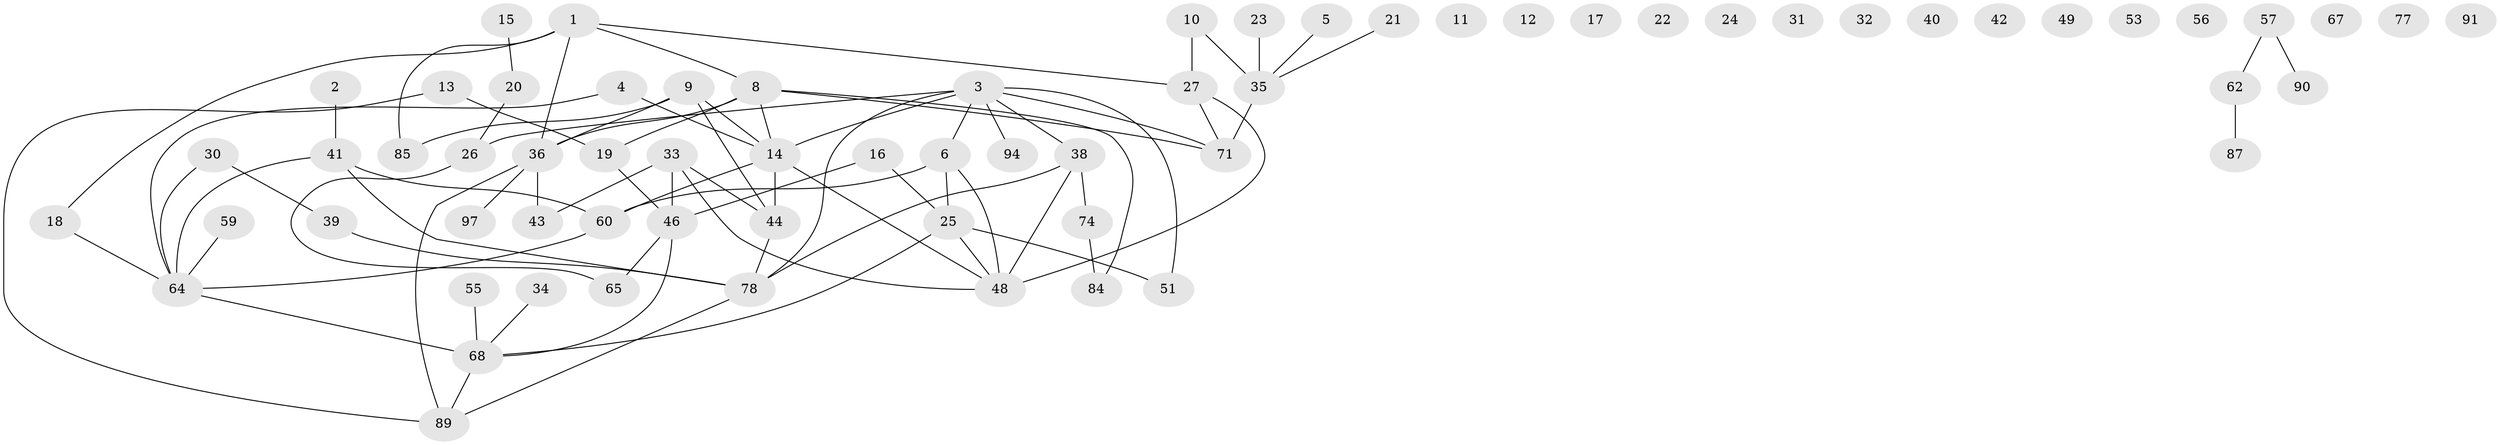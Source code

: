 // Generated by graph-tools (version 1.1) at 2025/23/03/03/25 07:23:29]
// undirected, 67 vertices, 81 edges
graph export_dot {
graph [start="1"]
  node [color=gray90,style=filled];
  1 [super="+61"];
  2;
  3 [super="+80"];
  4 [super="+82"];
  5;
  6 [super="+7"];
  8 [super="+28"];
  9 [super="+45"];
  10 [super="+47"];
  11;
  12;
  13 [super="+52"];
  14 [super="+79"];
  15;
  16;
  17;
  18;
  19 [super="+37"];
  20;
  21 [super="+70"];
  22;
  23;
  24;
  25 [super="+50"];
  26 [super="+29"];
  27 [super="+95"];
  30;
  31;
  32;
  33 [super="+81"];
  34;
  35 [super="+83"];
  36 [super="+92"];
  38;
  39 [super="+66"];
  40;
  41 [super="+58"];
  42;
  43;
  44 [super="+54"];
  46 [super="+75"];
  48 [super="+73"];
  49;
  51;
  53 [super="+69"];
  55;
  56 [super="+88"];
  57 [super="+63"];
  59;
  60;
  62 [super="+93"];
  64 [super="+72"];
  65;
  67;
  68 [super="+76"];
  71;
  74 [super="+86"];
  77;
  78 [super="+96"];
  84;
  85;
  87;
  89 [super="+98"];
  90;
  91;
  94;
  97;
  1 -- 85;
  1 -- 27;
  1 -- 18;
  1 -- 8;
  1 -- 36;
  2 -- 41;
  3 -- 26;
  3 -- 38;
  3 -- 51;
  3 -- 94;
  3 -- 14;
  3 -- 71;
  3 -- 78;
  3 -- 6;
  4 -- 14;
  4 -- 64;
  5 -- 35;
  6 -- 48;
  6 -- 25;
  6 -- 60;
  8 -- 71;
  8 -- 84;
  8 -- 36;
  8 -- 19;
  8 -- 14;
  9 -- 44;
  9 -- 36;
  9 -- 85;
  9 -- 14;
  10 -- 35;
  10 -- 27;
  13 -- 19;
  13 -- 89;
  14 -- 60;
  14 -- 44;
  14 -- 48;
  15 -- 20;
  16 -- 25;
  16 -- 46;
  18 -- 64;
  19 -- 46;
  20 -- 26;
  21 -- 35;
  23 -- 35;
  25 -- 51;
  25 -- 48;
  25 -- 68;
  26 -- 65;
  27 -- 48;
  27 -- 71;
  30 -- 39;
  30 -- 64;
  33 -- 43;
  33 -- 48;
  33 -- 44;
  33 -- 46;
  34 -- 68;
  35 -- 71;
  36 -- 97;
  36 -- 43;
  36 -- 89;
  38 -- 78;
  38 -- 48;
  38 -- 74;
  39 -- 78;
  41 -- 64;
  41 -- 60;
  41 -- 78;
  44 -- 78;
  46 -- 68;
  46 -- 65;
  55 -- 68;
  57 -- 90;
  57 -- 62;
  59 -- 64;
  60 -- 64;
  62 -- 87;
  64 -- 68;
  68 -- 89;
  74 -- 84;
  78 -- 89;
}
